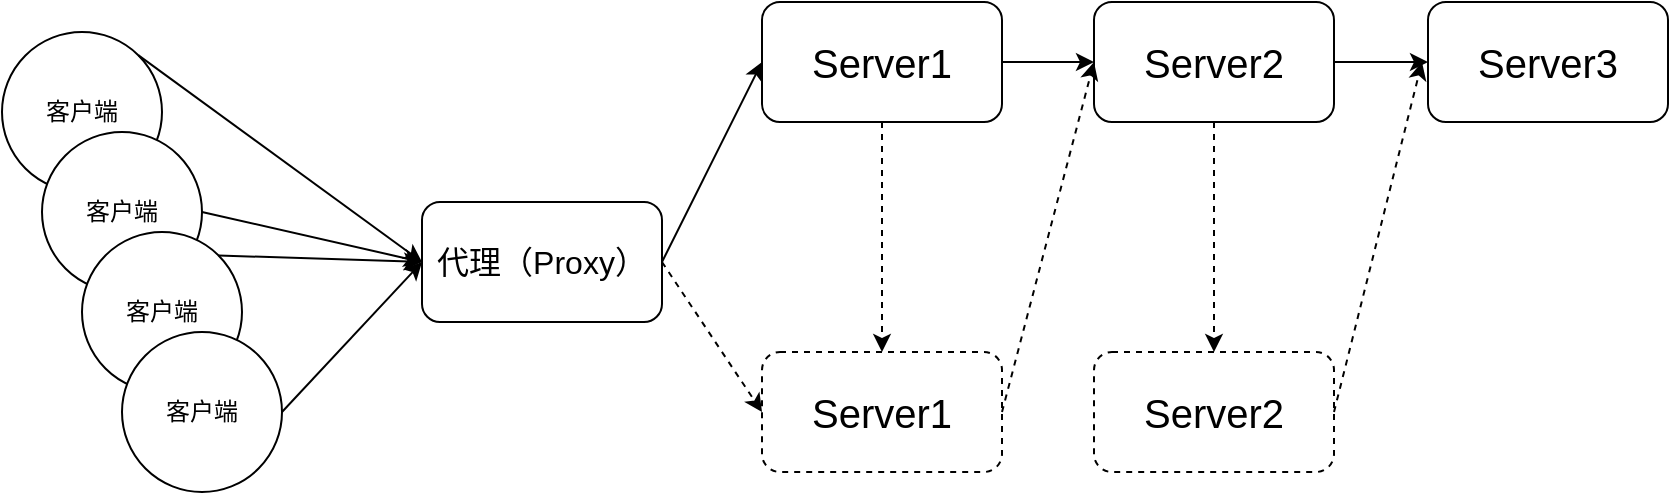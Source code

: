 <mxfile version="20.6.0" type="github">
  <diagram id="zmLa1dzplJ6J4wELi8iO" name="Page-1">
    <mxGraphModel dx="1781" dy="508" grid="1" gridSize="10" guides="1" tooltips="1" connect="1" arrows="1" fold="1" page="1" pageScale="1" pageWidth="850" pageHeight="1100" math="0" shadow="0">
      <root>
        <mxCell id="0" />
        <mxCell id="1" parent="0" />
        <mxCell id="m-OdGlbExxxFihAA-iWN-1" value="代理（Proxy）" style="rounded=1;whiteSpace=wrap;html=1;fontSize=16;" vertex="1" parent="1">
          <mxGeometry x="160" y="190" width="120" height="60" as="geometry" />
        </mxCell>
        <mxCell id="m-OdGlbExxxFihAA-iWN-2" value="Server1" style="rounded=1;whiteSpace=wrap;html=1;fontSize=20;dashed=1;" vertex="1" parent="1">
          <mxGeometry x="330" y="265" width="120" height="60" as="geometry" />
        </mxCell>
        <mxCell id="m-OdGlbExxxFihAA-iWN-28" style="edgeStyle=orthogonalEdgeStyle;rounded=0;orthogonalLoop=1;jettySize=auto;html=1;entryX=0.5;entryY=0;entryDx=0;entryDy=0;dashed=1;" edge="1" parent="1" source="m-OdGlbExxxFihAA-iWN-3" target="m-OdGlbExxxFihAA-iWN-2">
          <mxGeometry relative="1" as="geometry" />
        </mxCell>
        <mxCell id="m-OdGlbExxxFihAA-iWN-3" value="&lt;font style=&quot;font-size: 20px;&quot;&gt;Server1&lt;/font&gt;" style="rounded=1;whiteSpace=wrap;html=1;fillStyle=auto;gradientColor=none;gradientDirection=west;strokeColor=default;sketch=0;glass=0;shadow=0;fillColor=#FFFFFF;" vertex="1" parent="1">
          <mxGeometry x="330" y="90" width="120" height="60" as="geometry" />
        </mxCell>
        <mxCell id="m-OdGlbExxxFihAA-iWN-5" value="Server2" style="rounded=1;whiteSpace=wrap;html=1;fontSize=20;fillStyle=auto;fillColor=#FFFFFF;dashed=1;" vertex="1" parent="1">
          <mxGeometry x="496" y="265" width="120" height="60" as="geometry" />
        </mxCell>
        <mxCell id="m-OdGlbExxxFihAA-iWN-30" value="" style="edgeStyle=orthogonalEdgeStyle;rounded=0;orthogonalLoop=1;jettySize=auto;html=1;dashed=1;" edge="1" parent="1" source="m-OdGlbExxxFihAA-iWN-6" target="m-OdGlbExxxFihAA-iWN-5">
          <mxGeometry relative="1" as="geometry" />
        </mxCell>
        <mxCell id="m-OdGlbExxxFihAA-iWN-6" value="&lt;font style=&quot;font-size: 20px;&quot;&gt;Server2&lt;/font&gt;" style="rounded=1;whiteSpace=wrap;html=1;" vertex="1" parent="1">
          <mxGeometry x="496" y="90" width="120" height="60" as="geometry" />
        </mxCell>
        <mxCell id="m-OdGlbExxxFihAA-iWN-9" value="Server3" style="rounded=1;whiteSpace=wrap;html=1;fontSize=20;" vertex="1" parent="1">
          <mxGeometry x="663" y="90" width="120" height="60" as="geometry" />
        </mxCell>
        <mxCell id="m-OdGlbExxxFihAA-iWN-11" value="客户端" style="ellipse;whiteSpace=wrap;html=1;aspect=fixed;" vertex="1" parent="1">
          <mxGeometry x="-50" y="105" width="80" height="80" as="geometry" />
        </mxCell>
        <mxCell id="m-OdGlbExxxFihAA-iWN-12" value="客户端" style="ellipse;whiteSpace=wrap;html=1;aspect=fixed;" vertex="1" parent="1">
          <mxGeometry x="-30" y="155" width="80" height="80" as="geometry" />
        </mxCell>
        <mxCell id="m-OdGlbExxxFihAA-iWN-13" value="客户端" style="ellipse;whiteSpace=wrap;html=1;aspect=fixed;" vertex="1" parent="1">
          <mxGeometry x="-10" y="205" width="80" height="80" as="geometry" />
        </mxCell>
        <mxCell id="m-OdGlbExxxFihAA-iWN-14" value="客户端" style="ellipse;whiteSpace=wrap;html=1;aspect=fixed;" vertex="1" parent="1">
          <mxGeometry x="10" y="255" width="80" height="80" as="geometry" />
        </mxCell>
        <mxCell id="m-OdGlbExxxFihAA-iWN-15" value="" style="endArrow=classic;html=1;rounded=0;exitX=1;exitY=0;exitDx=0;exitDy=0;entryX=0;entryY=0.5;entryDx=0;entryDy=0;" edge="1" parent="1" source="m-OdGlbExxxFihAA-iWN-11" target="m-OdGlbExxxFihAA-iWN-1">
          <mxGeometry width="50" height="50" relative="1" as="geometry">
            <mxPoint x="400" y="320" as="sourcePoint" />
            <mxPoint x="450" y="270" as="targetPoint" />
          </mxGeometry>
        </mxCell>
        <mxCell id="m-OdGlbExxxFihAA-iWN-16" value="" style="endArrow=classic;html=1;rounded=0;exitX=1;exitY=0.5;exitDx=0;exitDy=0;entryX=0;entryY=0.5;entryDx=0;entryDy=0;" edge="1" parent="1" source="m-OdGlbExxxFihAA-iWN-12" target="m-OdGlbExxxFihAA-iWN-1">
          <mxGeometry width="50" height="50" relative="1" as="geometry">
            <mxPoint x="400" y="320" as="sourcePoint" />
            <mxPoint x="450" y="270" as="targetPoint" />
          </mxGeometry>
        </mxCell>
        <mxCell id="m-OdGlbExxxFihAA-iWN-17" value="" style="endArrow=classic;html=1;rounded=0;exitX=1;exitY=0.5;exitDx=0;exitDy=0;entryX=0;entryY=0.5;entryDx=0;entryDy=0;" edge="1" parent="1" source="m-OdGlbExxxFihAA-iWN-14" target="m-OdGlbExxxFihAA-iWN-1">
          <mxGeometry width="50" height="50" relative="1" as="geometry">
            <mxPoint x="400" y="320" as="sourcePoint" />
            <mxPoint x="450" y="270" as="targetPoint" />
          </mxGeometry>
        </mxCell>
        <mxCell id="m-OdGlbExxxFihAA-iWN-18" value="" style="endArrow=classic;html=1;rounded=0;entryX=0;entryY=0.5;entryDx=0;entryDy=0;exitX=1;exitY=0;exitDx=0;exitDy=0;" edge="1" parent="1" source="m-OdGlbExxxFihAA-iWN-13" target="m-OdGlbExxxFihAA-iWN-1">
          <mxGeometry width="50" height="50" relative="1" as="geometry">
            <mxPoint x="400" y="320" as="sourcePoint" />
            <mxPoint x="450" y="270" as="targetPoint" />
          </mxGeometry>
        </mxCell>
        <mxCell id="m-OdGlbExxxFihAA-iWN-19" value="" style="endArrow=classic;html=1;rounded=0;entryX=0;entryY=0.5;entryDx=0;entryDy=0;exitX=1;exitY=0.5;exitDx=0;exitDy=0;" edge="1" parent="1" source="m-OdGlbExxxFihAA-iWN-1" target="m-OdGlbExxxFihAA-iWN-3">
          <mxGeometry width="50" height="50" relative="1" as="geometry">
            <mxPoint x="400" y="320" as="sourcePoint" />
            <mxPoint x="450" y="270" as="targetPoint" />
          </mxGeometry>
        </mxCell>
        <mxCell id="m-OdGlbExxxFihAA-iWN-20" value="" style="endArrow=classic;html=1;rounded=0;fontSize=20;exitX=1;exitY=0.5;exitDx=0;exitDy=0;dashed=1;" edge="1" parent="1" source="m-OdGlbExxxFihAA-iWN-5">
          <mxGeometry width="50" height="50" relative="1" as="geometry">
            <mxPoint x="400" y="320" as="sourcePoint" />
            <mxPoint x="660" y="120" as="targetPoint" />
          </mxGeometry>
        </mxCell>
        <mxCell id="m-OdGlbExxxFihAA-iWN-21" value="" style="endArrow=classic;html=1;rounded=0;entryX=0;entryY=0.5;entryDx=0;entryDy=0;exitX=1;exitY=0.5;exitDx=0;exitDy=0;" edge="1" parent="1" source="m-OdGlbExxxFihAA-iWN-6" target="m-OdGlbExxxFihAA-iWN-9">
          <mxGeometry width="50" height="50" relative="1" as="geometry">
            <mxPoint x="400" y="320" as="sourcePoint" />
            <mxPoint x="450" y="270" as="targetPoint" />
          </mxGeometry>
        </mxCell>
        <mxCell id="m-OdGlbExxxFihAA-iWN-22" value="" style="endArrow=classic;html=1;rounded=0;entryX=0;entryY=0.5;entryDx=0;entryDy=0;exitX=1;exitY=0.5;exitDx=0;exitDy=0;" edge="1" parent="1" source="m-OdGlbExxxFihAA-iWN-3" target="m-OdGlbExxxFihAA-iWN-6">
          <mxGeometry width="50" height="50" relative="1" as="geometry">
            <mxPoint x="400" y="320" as="sourcePoint" />
            <mxPoint x="450" y="270" as="targetPoint" />
          </mxGeometry>
        </mxCell>
        <mxCell id="m-OdGlbExxxFihAA-iWN-26" value="" style="endArrow=classic;html=1;rounded=0;entryX=0;entryY=0.5;entryDx=0;entryDy=0;exitX=1;exitY=0.5;exitDx=0;exitDy=0;dashed=1;" edge="1" parent="1" source="m-OdGlbExxxFihAA-iWN-1" target="m-OdGlbExxxFihAA-iWN-2">
          <mxGeometry width="50" height="50" relative="1" as="geometry">
            <mxPoint x="400" y="320" as="sourcePoint" />
            <mxPoint x="450" y="270" as="targetPoint" />
          </mxGeometry>
        </mxCell>
        <mxCell id="m-OdGlbExxxFihAA-iWN-29" value="" style="endArrow=classic;html=1;rounded=0;dashed=1;entryX=0;entryY=0.5;entryDx=0;entryDy=0;exitX=1;exitY=0.5;exitDx=0;exitDy=0;" edge="1" parent="1" source="m-OdGlbExxxFihAA-iWN-2" target="m-OdGlbExxxFihAA-iWN-6">
          <mxGeometry width="50" height="50" relative="1" as="geometry">
            <mxPoint x="400" y="290" as="sourcePoint" />
            <mxPoint x="450" y="240" as="targetPoint" />
          </mxGeometry>
        </mxCell>
      </root>
    </mxGraphModel>
  </diagram>
</mxfile>

